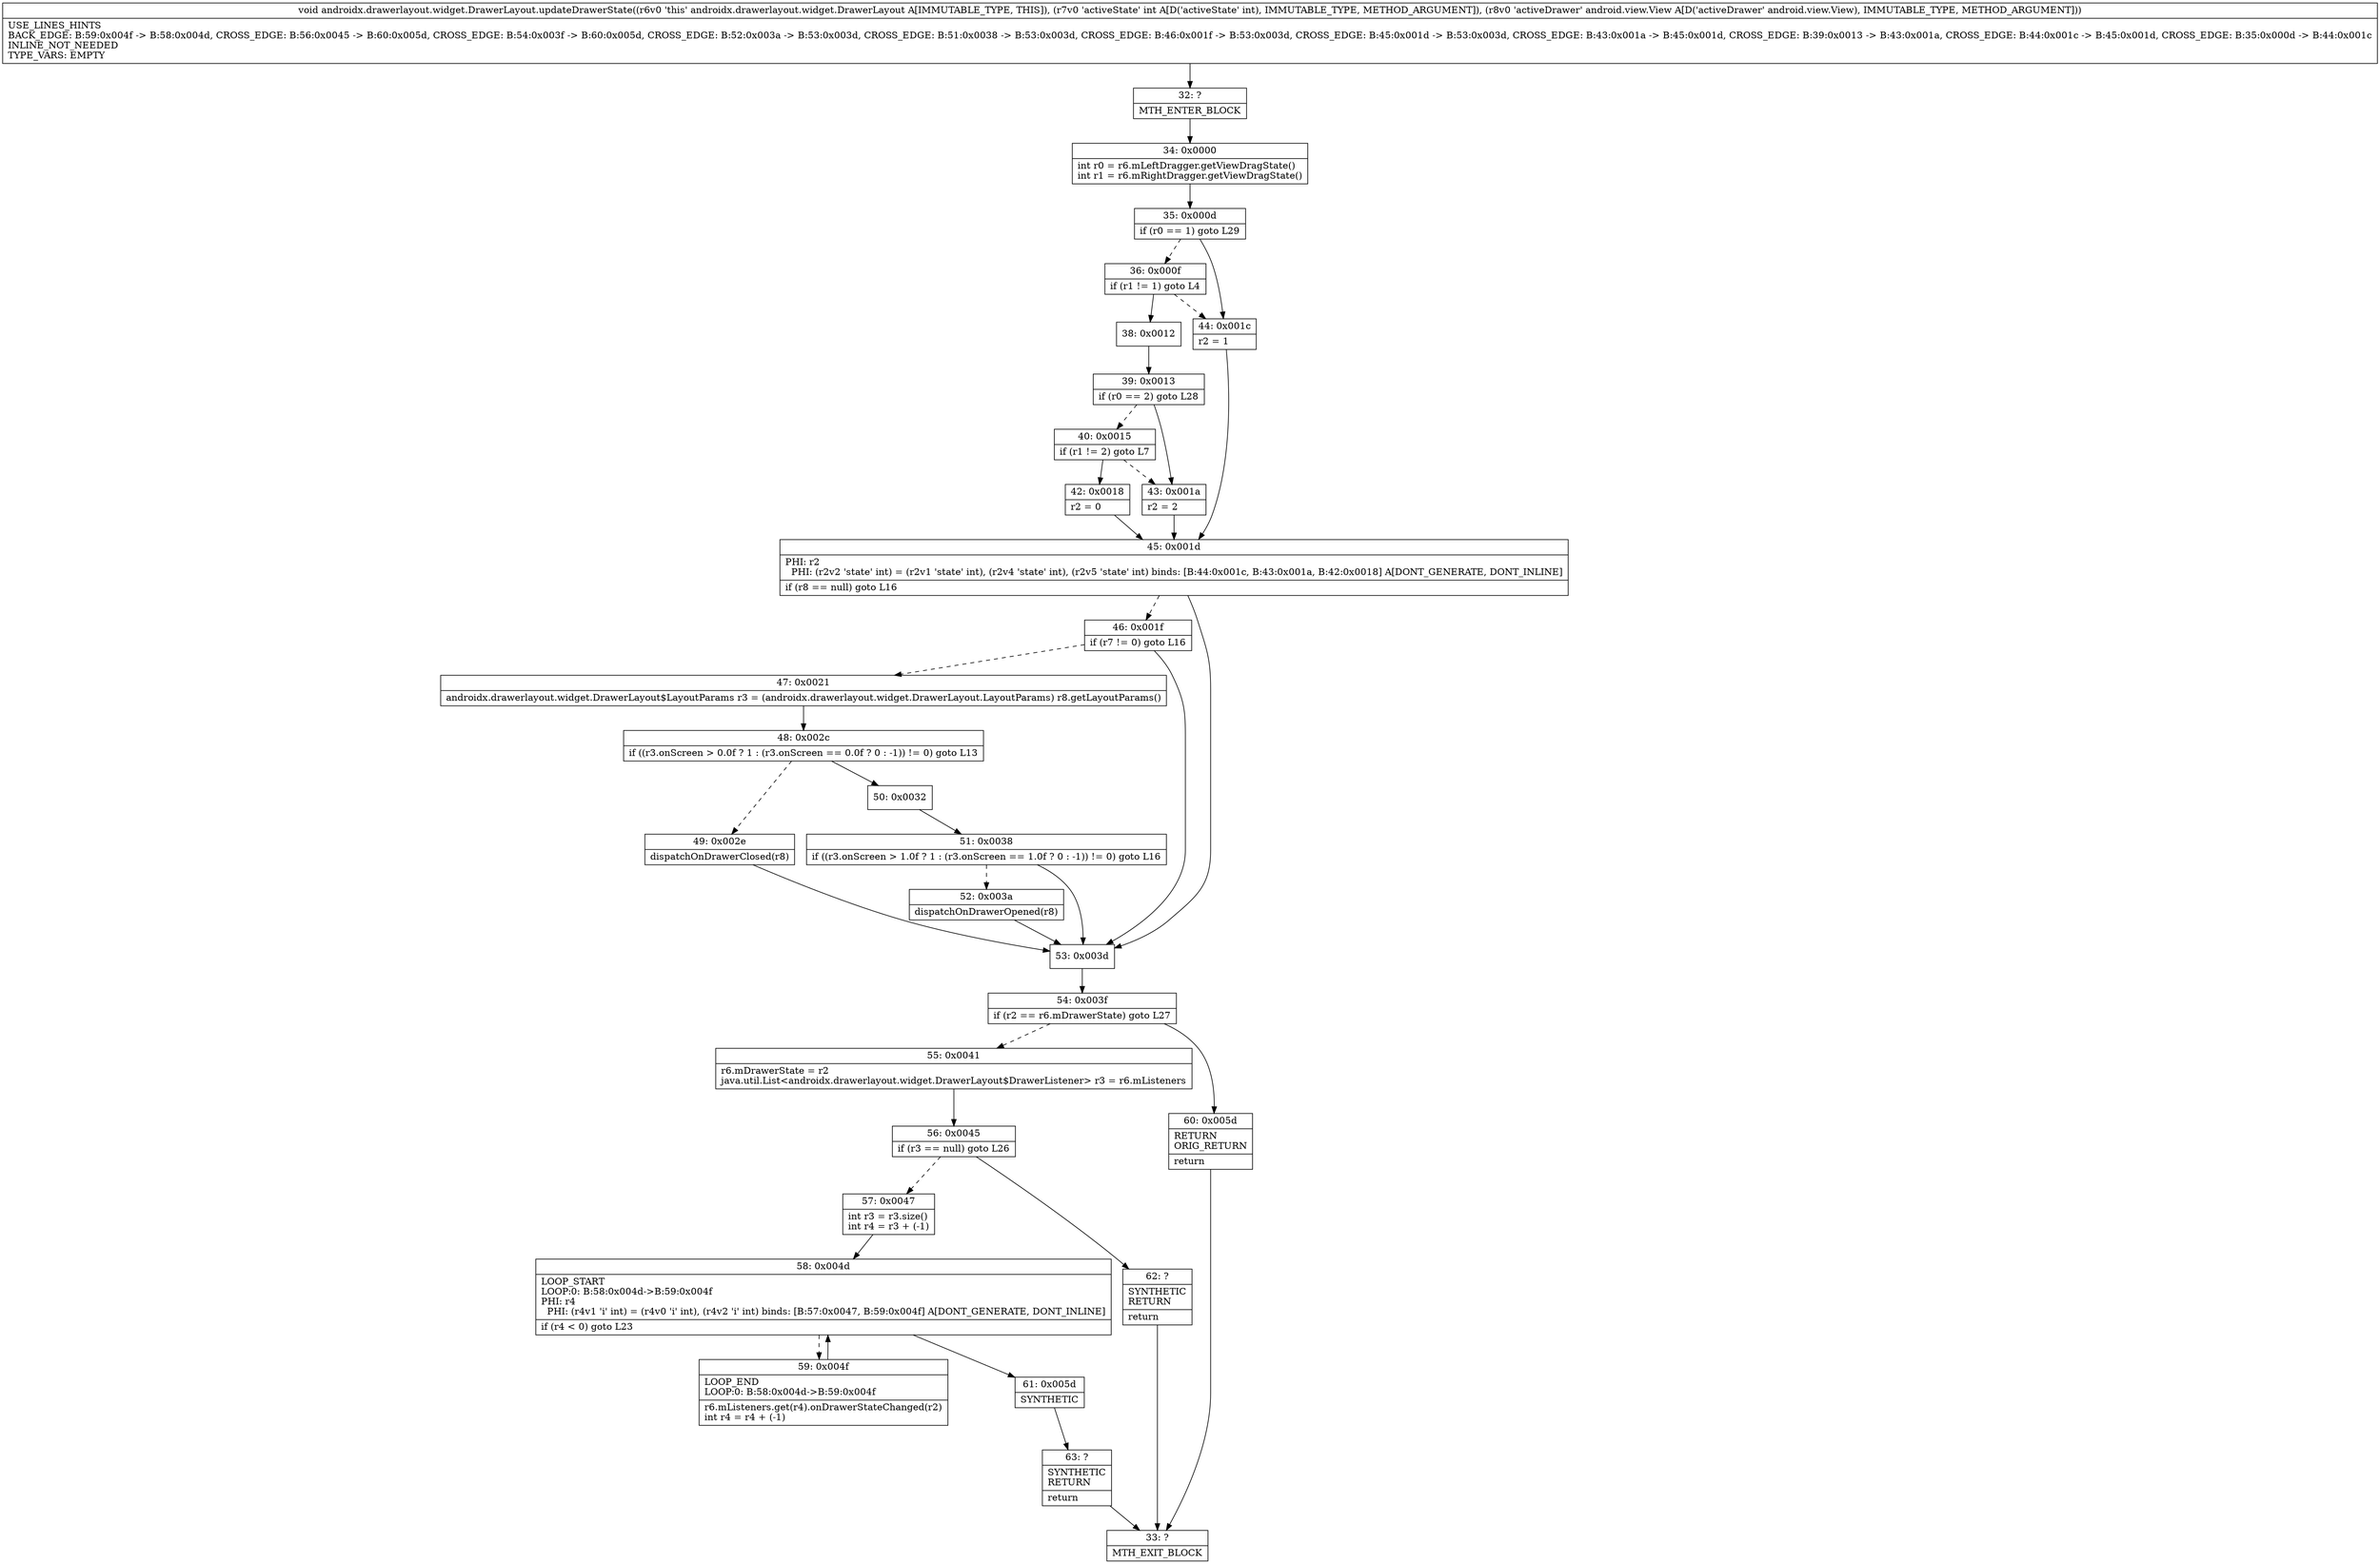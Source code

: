digraph "CFG forandroidx.drawerlayout.widget.DrawerLayout.updateDrawerState(ILandroid\/view\/View;)V" {
Node_32 [shape=record,label="{32\:\ ?|MTH_ENTER_BLOCK\l}"];
Node_34 [shape=record,label="{34\:\ 0x0000|int r0 = r6.mLeftDragger.getViewDragState()\lint r1 = r6.mRightDragger.getViewDragState()\l}"];
Node_35 [shape=record,label="{35\:\ 0x000d|if (r0 == 1) goto L29\l}"];
Node_36 [shape=record,label="{36\:\ 0x000f|if (r1 != 1) goto L4\l}"];
Node_38 [shape=record,label="{38\:\ 0x0012}"];
Node_39 [shape=record,label="{39\:\ 0x0013|if (r0 == 2) goto L28\l}"];
Node_40 [shape=record,label="{40\:\ 0x0015|if (r1 != 2) goto L7\l}"];
Node_42 [shape=record,label="{42\:\ 0x0018|r2 = 0\l}"];
Node_45 [shape=record,label="{45\:\ 0x001d|PHI: r2 \l  PHI: (r2v2 'state' int) = (r2v1 'state' int), (r2v4 'state' int), (r2v5 'state' int) binds: [B:44:0x001c, B:43:0x001a, B:42:0x0018] A[DONT_GENERATE, DONT_INLINE]\l|if (r8 == null) goto L16\l}"];
Node_46 [shape=record,label="{46\:\ 0x001f|if (r7 != 0) goto L16\l}"];
Node_47 [shape=record,label="{47\:\ 0x0021|androidx.drawerlayout.widget.DrawerLayout$LayoutParams r3 = (androidx.drawerlayout.widget.DrawerLayout.LayoutParams) r8.getLayoutParams()\l}"];
Node_48 [shape=record,label="{48\:\ 0x002c|if ((r3.onScreen \> 0.0f ? 1 : (r3.onScreen == 0.0f ? 0 : \-1)) != 0) goto L13\l}"];
Node_49 [shape=record,label="{49\:\ 0x002e|dispatchOnDrawerClosed(r8)\l}"];
Node_50 [shape=record,label="{50\:\ 0x0032}"];
Node_51 [shape=record,label="{51\:\ 0x0038|if ((r3.onScreen \> 1.0f ? 1 : (r3.onScreen == 1.0f ? 0 : \-1)) != 0) goto L16\l}"];
Node_52 [shape=record,label="{52\:\ 0x003a|dispatchOnDrawerOpened(r8)\l}"];
Node_53 [shape=record,label="{53\:\ 0x003d}"];
Node_54 [shape=record,label="{54\:\ 0x003f|if (r2 == r6.mDrawerState) goto L27\l}"];
Node_55 [shape=record,label="{55\:\ 0x0041|r6.mDrawerState = r2\ljava.util.List\<androidx.drawerlayout.widget.DrawerLayout$DrawerListener\> r3 = r6.mListeners\l}"];
Node_56 [shape=record,label="{56\:\ 0x0045|if (r3 == null) goto L26\l}"];
Node_57 [shape=record,label="{57\:\ 0x0047|int r3 = r3.size()\lint r4 = r3 + (\-1)\l}"];
Node_58 [shape=record,label="{58\:\ 0x004d|LOOP_START\lLOOP:0: B:58:0x004d\-\>B:59:0x004f\lPHI: r4 \l  PHI: (r4v1 'i' int) = (r4v0 'i' int), (r4v2 'i' int) binds: [B:57:0x0047, B:59:0x004f] A[DONT_GENERATE, DONT_INLINE]\l|if (r4 \< 0) goto L23\l}"];
Node_59 [shape=record,label="{59\:\ 0x004f|LOOP_END\lLOOP:0: B:58:0x004d\-\>B:59:0x004f\l|r6.mListeners.get(r4).onDrawerStateChanged(r2)\lint r4 = r4 + (\-1)\l}"];
Node_61 [shape=record,label="{61\:\ 0x005d|SYNTHETIC\l}"];
Node_63 [shape=record,label="{63\:\ ?|SYNTHETIC\lRETURN\l|return\l}"];
Node_33 [shape=record,label="{33\:\ ?|MTH_EXIT_BLOCK\l}"];
Node_62 [shape=record,label="{62\:\ ?|SYNTHETIC\lRETURN\l|return\l}"];
Node_60 [shape=record,label="{60\:\ 0x005d|RETURN\lORIG_RETURN\l|return\l}"];
Node_43 [shape=record,label="{43\:\ 0x001a|r2 = 2\l}"];
Node_44 [shape=record,label="{44\:\ 0x001c|r2 = 1\l}"];
MethodNode[shape=record,label="{void androidx.drawerlayout.widget.DrawerLayout.updateDrawerState((r6v0 'this' androidx.drawerlayout.widget.DrawerLayout A[IMMUTABLE_TYPE, THIS]), (r7v0 'activeState' int A[D('activeState' int), IMMUTABLE_TYPE, METHOD_ARGUMENT]), (r8v0 'activeDrawer' android.view.View A[D('activeDrawer' android.view.View), IMMUTABLE_TYPE, METHOD_ARGUMENT]))  | USE_LINES_HINTS\lBACK_EDGE: B:59:0x004f \-\> B:58:0x004d, CROSS_EDGE: B:56:0x0045 \-\> B:60:0x005d, CROSS_EDGE: B:54:0x003f \-\> B:60:0x005d, CROSS_EDGE: B:52:0x003a \-\> B:53:0x003d, CROSS_EDGE: B:51:0x0038 \-\> B:53:0x003d, CROSS_EDGE: B:46:0x001f \-\> B:53:0x003d, CROSS_EDGE: B:45:0x001d \-\> B:53:0x003d, CROSS_EDGE: B:43:0x001a \-\> B:45:0x001d, CROSS_EDGE: B:39:0x0013 \-\> B:43:0x001a, CROSS_EDGE: B:44:0x001c \-\> B:45:0x001d, CROSS_EDGE: B:35:0x000d \-\> B:44:0x001c\lINLINE_NOT_NEEDED\lTYPE_VARS: EMPTY\l}"];
MethodNode -> Node_32;Node_32 -> Node_34;
Node_34 -> Node_35;
Node_35 -> Node_36[style=dashed];
Node_35 -> Node_44;
Node_36 -> Node_38;
Node_36 -> Node_44[style=dashed];
Node_38 -> Node_39;
Node_39 -> Node_40[style=dashed];
Node_39 -> Node_43;
Node_40 -> Node_42;
Node_40 -> Node_43[style=dashed];
Node_42 -> Node_45;
Node_45 -> Node_46[style=dashed];
Node_45 -> Node_53;
Node_46 -> Node_47[style=dashed];
Node_46 -> Node_53;
Node_47 -> Node_48;
Node_48 -> Node_49[style=dashed];
Node_48 -> Node_50;
Node_49 -> Node_53;
Node_50 -> Node_51;
Node_51 -> Node_52[style=dashed];
Node_51 -> Node_53;
Node_52 -> Node_53;
Node_53 -> Node_54;
Node_54 -> Node_55[style=dashed];
Node_54 -> Node_60;
Node_55 -> Node_56;
Node_56 -> Node_57[style=dashed];
Node_56 -> Node_62;
Node_57 -> Node_58;
Node_58 -> Node_59[style=dashed];
Node_58 -> Node_61;
Node_59 -> Node_58;
Node_61 -> Node_63;
Node_63 -> Node_33;
Node_62 -> Node_33;
Node_60 -> Node_33;
Node_43 -> Node_45;
Node_44 -> Node_45;
}

